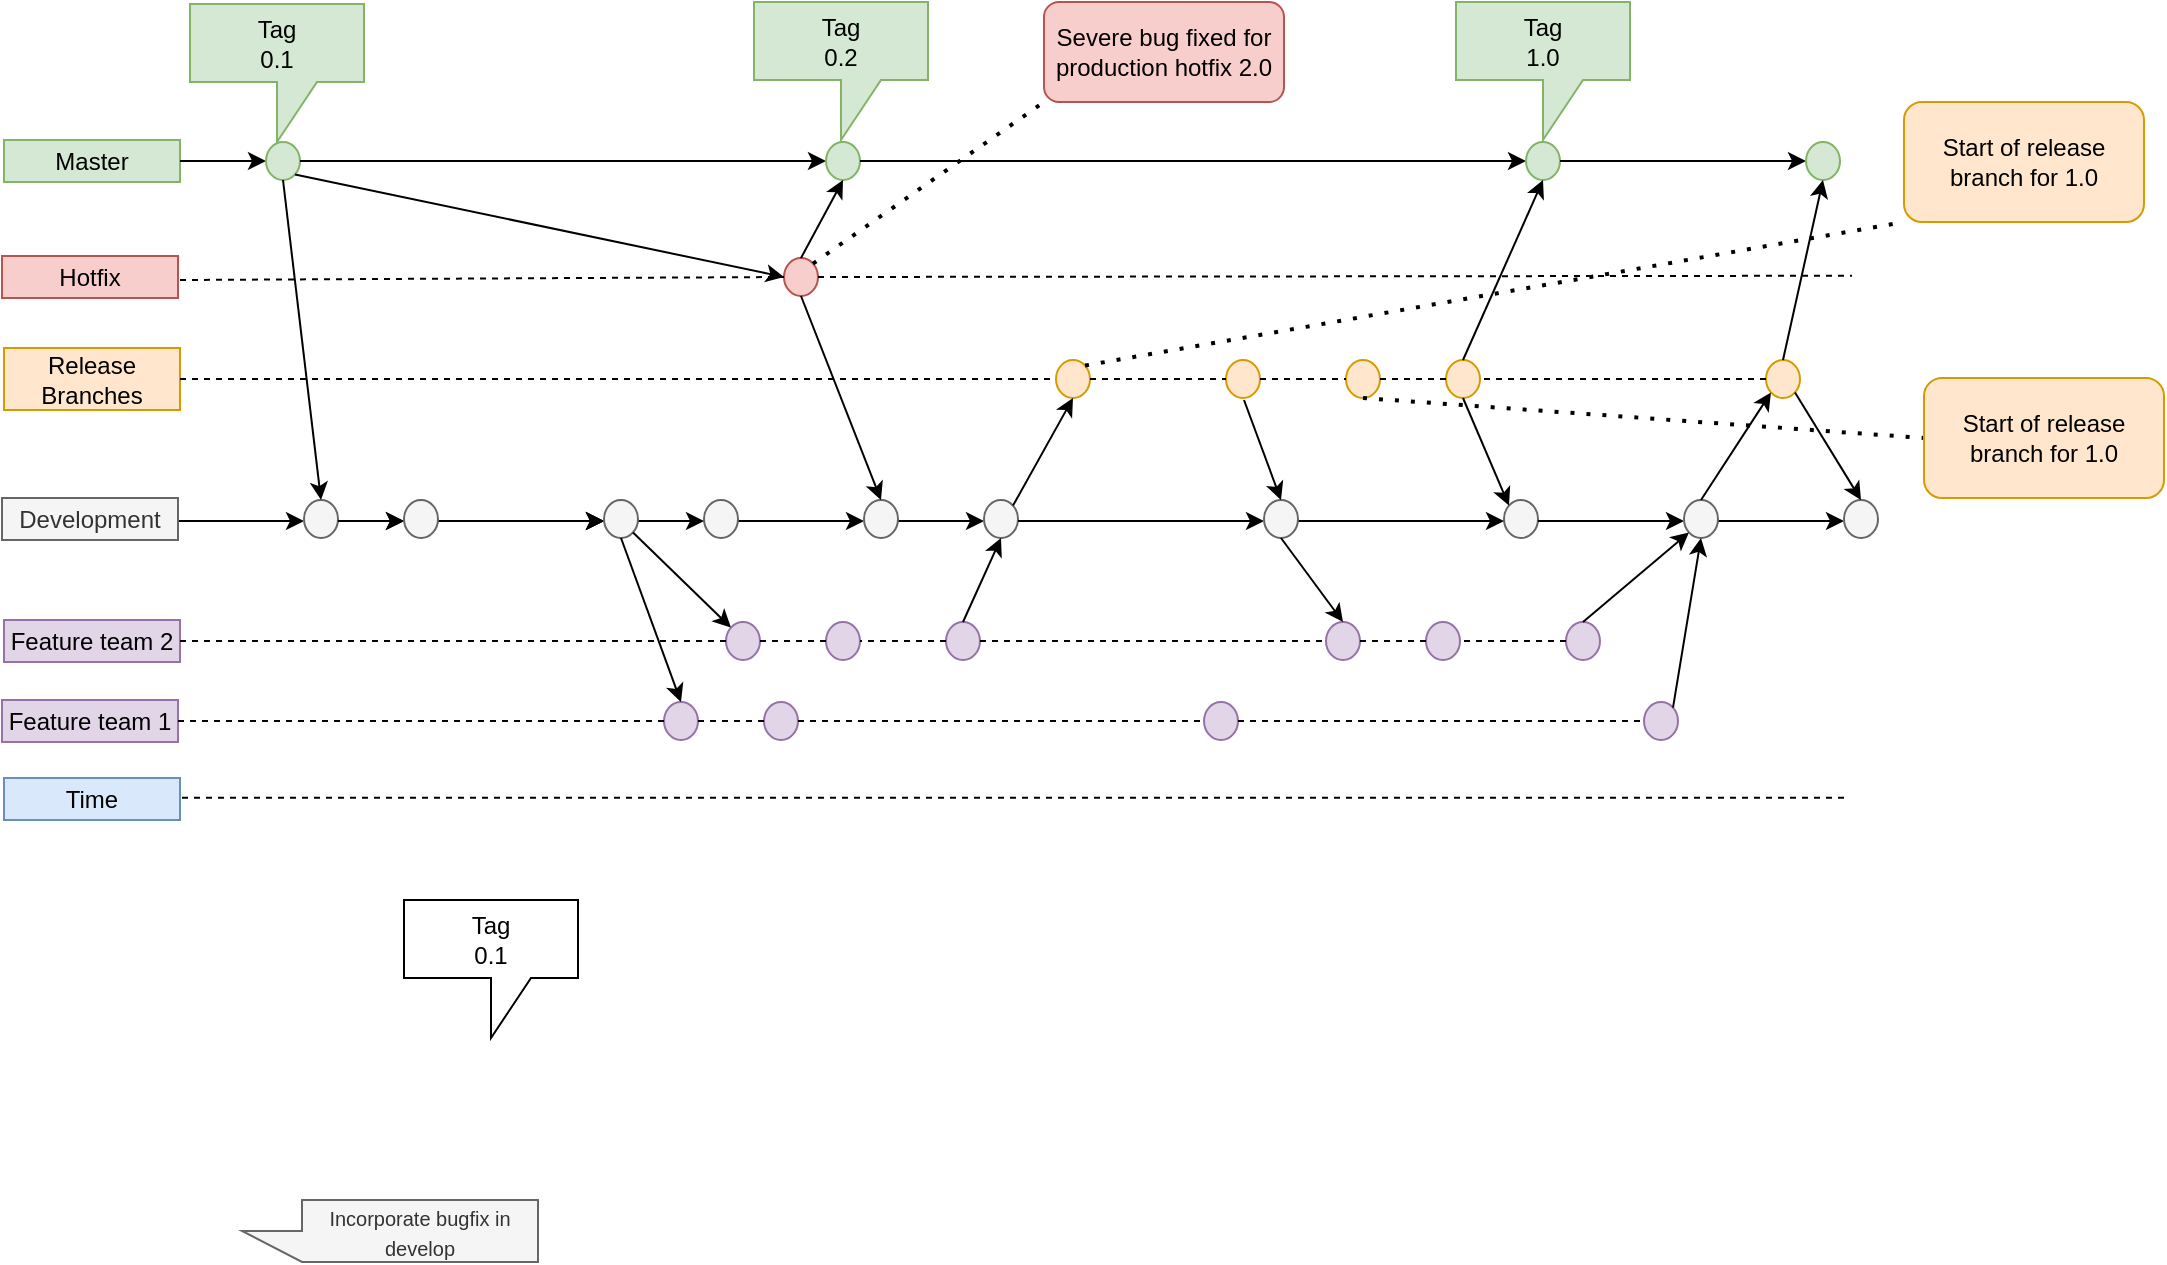 <mxfile version="21.7.5" type="github">
  <diagram id="yPxyJZ8AM_hMuL3Unpa9" name="gitflow">
    <mxGraphModel dx="497" dy="1030" grid="1" gridSize="10" guides="1" tooltips="1" connect="1" arrows="1" fold="1" page="0" pageScale="1" pageWidth="850" pageHeight="1100" math="0" shadow="0">
      <root>
        <mxCell id="0" />
        <mxCell id="1" parent="0" />
        <mxCell id="7" value="Master" style="text;html=1;strokeColor=#82b366;fillColor=#d5e8d4;align=center;verticalAlign=middle;whiteSpace=wrap;rounded=0;direction=east;" parent="1" vertex="1">
          <mxGeometry x="40" width="88" height="21" as="geometry" />
        </mxCell>
        <mxCell id="20" value="Hotfix" style="text;html=1;strokeColor=#b85450;fillColor=#f8cecc;align=center;verticalAlign=middle;whiteSpace=wrap;rounded=0;direction=east;" parent="1" vertex="1">
          <mxGeometry x="39" y="58" width="88" height="21" as="geometry" />
        </mxCell>
        <mxCell id="42" value="Release Branches" style="text;html=1;strokeColor=#d79b00;fillColor=#ffe6cc;align=center;verticalAlign=middle;whiteSpace=wrap;rounded=0;fontSize=12;direction=east;" parent="1" vertex="1">
          <mxGeometry x="40" y="104" width="88" height="31" as="geometry" />
        </mxCell>
        <mxCell id="85" value="Feature team 1" style="text;html=1;strokeColor=#9673a6;fillColor=#e1d5e7;align=center;verticalAlign=middle;whiteSpace=wrap;rounded=0;direction=east;" parent="1" vertex="1">
          <mxGeometry x="39" y="280" width="88" height="21" as="geometry" />
        </mxCell>
        <mxCell id="FDRWWzNf12pBNZbJ33nD-177" value="Time" style="text;html=1;strokeColor=#6c8ebf;fillColor=#dae8fc;align=center;verticalAlign=middle;whiteSpace=wrap;rounded=0;direction=east;" parent="1" vertex="1">
          <mxGeometry x="40" y="319" width="88" height="21" as="geometry" />
        </mxCell>
        <mxCell id="FDRWWzNf12pBNZbJ33nD-182" value="" style="ellipse;whiteSpace=wrap;html=1;aspect=fixed;fontSize=12;fillColor=#e1d5e7;strokeColor=#9673a6;direction=west;flipH=0;" parent="1" vertex="1">
          <mxGeometry x="370" y="281" width="17" height="19" as="geometry" />
        </mxCell>
        <mxCell id="FDRWWzNf12pBNZbJ33nD-183" value="" style="ellipse;whiteSpace=wrap;html=1;aspect=fixed;fontSize=12;fillColor=#e1d5e7;strokeColor=#9673a6;direction=west;flipH=0;" parent="1" vertex="1">
          <mxGeometry x="420" y="281" width="17" height="19" as="geometry" />
        </mxCell>
        <mxCell id="FDRWWzNf12pBNZbJ33nD-185" value="" style="ellipse;whiteSpace=wrap;html=1;aspect=fixed;fontSize=12;fillColor=#e1d5e7;strokeColor=#9673a6;direction=west;flipH=0;" parent="1" vertex="1">
          <mxGeometry x="640" y="281" width="17" height="19" as="geometry" />
        </mxCell>
        <mxCell id="FDRWWzNf12pBNZbJ33nD-186" value="" style="ellipse;whiteSpace=wrap;html=1;aspect=fixed;fontSize=12;fillColor=#e1d5e7;strokeColor=#9673a6;direction=west;flipH=0;" parent="1" vertex="1">
          <mxGeometry x="860" y="281" width="17" height="19" as="geometry" />
        </mxCell>
        <mxCell id="FDRWWzNf12pBNZbJ33nD-331" value="" style="ellipse;whiteSpace=wrap;html=1;aspect=fixed;fontSize=12;fillColor=#ffe6cc;strokeColor=#d79b00;direction=west;flipH=0;" parent="1" vertex="1">
          <mxGeometry x="651" y="110" width="17" height="19" as="geometry" />
        </mxCell>
        <mxCell id="FDRWWzNf12pBNZbJ33nD-332" value="" style="ellipse;whiteSpace=wrap;html=1;aspect=fixed;fontSize=12;fillColor=#ffe6cc;strokeColor=#d79b00;direction=west;flipH=0;" parent="1" vertex="1">
          <mxGeometry x="566" y="110" width="17" height="19" as="geometry" />
        </mxCell>
        <mxCell id="FDRWWzNf12pBNZbJ33nD-333" value="" style="ellipse;whiteSpace=wrap;html=1;aspect=fixed;fontSize=12;fillColor=#ffe6cc;strokeColor=#d79b00;direction=west;flipH=0;" parent="1" vertex="1">
          <mxGeometry x="711" y="110" width="17" height="19" as="geometry" />
        </mxCell>
        <mxCell id="FDRWWzNf12pBNZbJ33nD-334" value="" style="ellipse;whiteSpace=wrap;html=1;aspect=fixed;fontSize=12;fillColor=#ffe6cc;strokeColor=#d79b00;direction=west;flipH=0;" parent="1" vertex="1">
          <mxGeometry x="761" y="110" width="17" height="19" as="geometry" />
        </mxCell>
        <mxCell id="FDRWWzNf12pBNZbJ33nD-335" value="" style="ellipse;whiteSpace=wrap;html=1;aspect=fixed;fontSize=12;fillColor=#ffe6cc;strokeColor=#d79b00;direction=west;flipH=0;" parent="1" vertex="1">
          <mxGeometry x="921" y="110" width="17" height="19" as="geometry" />
        </mxCell>
        <mxCell id="FDRWWzNf12pBNZbJ33nD-349" value="" style="ellipse;whiteSpace=wrap;html=1;aspect=fixed;fontSize=12;fillColor=#f8cecc;strokeColor=#b85450;direction=west;flipH=0;" parent="1" vertex="1">
          <mxGeometry x="430" y="59" width="17" height="19" as="geometry" />
        </mxCell>
        <mxCell id="FDRWWzNf12pBNZbJ33nD-355" value="" style="edgeStyle=orthogonalEdgeStyle;rounded=0;orthogonalLoop=1;jettySize=auto;html=1;" parent="1" source="7" target="FDRWWzNf12pBNZbJ33nD-354" edge="1">
          <mxGeometry relative="1" as="geometry">
            <mxPoint x="18.333" y="10.0" as="targetPoint" />
            <mxPoint x="890" y="10" as="sourcePoint" />
          </mxGeometry>
        </mxCell>
        <mxCell id="FDRWWzNf12pBNZbJ33nD-354" value="" style="ellipse;whiteSpace=wrap;html=1;aspect=fixed;fontSize=12;fillColor=#d5e8d4;strokeColor=#82b366;direction=east;" parent="1" vertex="1">
          <mxGeometry x="171" y="1" width="17" height="19" as="geometry" />
        </mxCell>
        <mxCell id="FDRWWzNf12pBNZbJ33nD-357" value="" style="edgeStyle=orthogonalEdgeStyle;rounded=0;orthogonalLoop=1;jettySize=auto;html=1;" parent="1" source="FDRWWzNf12pBNZbJ33nD-354" target="FDRWWzNf12pBNZbJ33nD-356" edge="1">
          <mxGeometry relative="1" as="geometry">
            <mxPoint x="18.333" y="11.0" as="targetPoint" />
            <mxPoint x="640" y="11" as="sourcePoint" />
          </mxGeometry>
        </mxCell>
        <mxCell id="FDRWWzNf12pBNZbJ33nD-356" value="" style="ellipse;whiteSpace=wrap;html=1;aspect=fixed;fontSize=12;fillColor=#d5e8d4;strokeColor=#82b366;direction=west;flipH=0;" parent="1" vertex="1">
          <mxGeometry x="451" y="1" width="17" height="19" as="geometry" />
        </mxCell>
        <mxCell id="FDRWWzNf12pBNZbJ33nD-359" value="" style="edgeStyle=orthogonalEdgeStyle;rounded=0;orthogonalLoop=1;jettySize=auto;html=1;" parent="1" source="FDRWWzNf12pBNZbJ33nD-356" target="FDRWWzNf12pBNZbJ33nD-358" edge="1">
          <mxGeometry relative="1" as="geometry">
            <mxPoint x="18.333" y="11.0" as="targetPoint" />
            <mxPoint x="470" y="11" as="sourcePoint" />
          </mxGeometry>
        </mxCell>
        <mxCell id="FDRWWzNf12pBNZbJ33nD-358" value="" style="ellipse;whiteSpace=wrap;html=1;aspect=fixed;fontSize=12;fillColor=#d5e8d4;strokeColor=#82b366;direction=west;flipH=0;" parent="1" vertex="1">
          <mxGeometry x="801" y="1" width="17" height="19" as="geometry" />
        </mxCell>
        <mxCell id="FDRWWzNf12pBNZbJ33nD-361" value="" style="edgeStyle=orthogonalEdgeStyle;rounded=0;orthogonalLoop=1;jettySize=auto;html=1;" parent="1" source="FDRWWzNf12pBNZbJ33nD-358" target="FDRWWzNf12pBNZbJ33nD-360" edge="1">
          <mxGeometry relative="1" as="geometry">
            <mxPoint x="18.333" y="11.0" as="targetPoint" />
            <mxPoint x="280" y="11" as="sourcePoint" />
          </mxGeometry>
        </mxCell>
        <mxCell id="FDRWWzNf12pBNZbJ33nD-360" value="" style="ellipse;whiteSpace=wrap;html=1;aspect=fixed;fontSize=12;fillColor=#d5e8d4;strokeColor=#82b366;direction=west;flipH=0;" parent="1" vertex="1">
          <mxGeometry x="941" y="1" width="17" height="19" as="geometry" />
        </mxCell>
        <mxCell id="zETWnQQV9wwEFKSfop4r-105" value="" style="endArrow=none;dashed=1;html=1;rounded=0;" edge="1" parent="1">
          <mxGeometry width="50" height="50" relative="1" as="geometry">
            <mxPoint x="129" y="328.88" as="sourcePoint" />
            <mxPoint x="961" y="328.88" as="targetPoint" />
          </mxGeometry>
        </mxCell>
        <mxCell id="zETWnQQV9wwEFKSfop4r-106" style="edgeStyle=orthogonalEdgeStyle;rounded=0;orthogonalLoop=1;jettySize=auto;html=1;entryX=1;entryY=0.5;entryDx=0;entryDy=0;" edge="1" parent="1">
          <mxGeometry relative="1" as="geometry">
            <mxPoint x="127" y="190.5" as="sourcePoint" />
            <mxPoint x="190.0" y="190.5" as="targetPoint" />
          </mxGeometry>
        </mxCell>
        <mxCell id="zETWnQQV9wwEFKSfop4r-107" value="Development" style="text;html=1;strokeColor=#666666;fillColor=#f5f5f5;align=center;verticalAlign=middle;whiteSpace=wrap;rounded=0;fontColor=#333333;direction=east;" vertex="1" parent="1">
          <mxGeometry x="39" y="179" width="88" height="21" as="geometry" />
        </mxCell>
        <mxCell id="zETWnQQV9wwEFKSfop4r-108" style="edgeStyle=orthogonalEdgeStyle;rounded=0;orthogonalLoop=1;jettySize=auto;html=1;entryX=1;entryY=0.5;entryDx=0;entryDy=0;" edge="1" parent="1">
          <mxGeometry relative="1" as="geometry">
            <mxPoint x="407.0" y="190.5" as="sourcePoint" />
            <mxPoint x="470.0" y="190.5" as="targetPoint" />
          </mxGeometry>
        </mxCell>
        <mxCell id="zETWnQQV9wwEFKSfop4r-109" value="" style="ellipse;whiteSpace=wrap;html=1;aspect=fixed;fontSize=12;fillColor=#f5f5f5;strokeColor=#666666;fontColor=#333333;direction=west;flipH=0;" vertex="1" parent="1">
          <mxGeometry x="390" y="180" width="17" height="19" as="geometry" />
        </mxCell>
        <mxCell id="zETWnQQV9wwEFKSfop4r-110" style="edgeStyle=orthogonalEdgeStyle;rounded=0;orthogonalLoop=1;jettySize=auto;html=1;exitX=0;exitY=0.5;exitDx=0;exitDy=0;entryX=1;entryY=0.5;entryDx=0;entryDy=0;" edge="1" parent="1">
          <mxGeometry relative="1" as="geometry">
            <mxPoint x="487.0" y="190.5" as="sourcePoint" />
            <mxPoint x="530.0" y="190.5" as="targetPoint" />
          </mxGeometry>
        </mxCell>
        <mxCell id="zETWnQQV9wwEFKSfop4r-111" value="" style="ellipse;whiteSpace=wrap;html=1;aspect=fixed;fontSize=12;fillColor=#f5f5f5;strokeColor=#666666;fontColor=#333333;direction=west;flipH=0;" vertex="1" parent="1">
          <mxGeometry x="470" y="180" width="17" height="19" as="geometry" />
        </mxCell>
        <mxCell id="zETWnQQV9wwEFKSfop4r-112" style="edgeStyle=orthogonalEdgeStyle;rounded=0;orthogonalLoop=1;jettySize=auto;html=1;entryX=1;entryY=0.5;entryDx=0;entryDy=0;" edge="1" parent="1">
          <mxGeometry relative="1" as="geometry">
            <mxPoint x="897.0" y="190.5" as="sourcePoint" />
            <mxPoint x="960.0" y="190.5" as="targetPoint" />
          </mxGeometry>
        </mxCell>
        <mxCell id="zETWnQQV9wwEFKSfop4r-113" value="" style="ellipse;whiteSpace=wrap;html=1;aspect=fixed;fontSize=12;fillColor=#f5f5f5;strokeColor=#666666;fontColor=#333333;direction=west;flipH=0;" vertex="1" parent="1">
          <mxGeometry x="790" y="180" width="17" height="19" as="geometry" />
        </mxCell>
        <mxCell id="zETWnQQV9wwEFKSfop4r-114" value="" style="ellipse;whiteSpace=wrap;html=1;aspect=fixed;fontSize=12;fillColor=#f5f5f5;strokeColor=#666666;fontColor=#333333;direction=west;flipH=0;" vertex="1" parent="1">
          <mxGeometry x="960" y="180" width="17" height="19" as="geometry" />
        </mxCell>
        <mxCell id="zETWnQQV9wwEFKSfop4r-115" style="edgeStyle=orthogonalEdgeStyle;rounded=0;orthogonalLoop=1;jettySize=auto;html=1;entryX=1;entryY=0.5;entryDx=0;entryDy=0;" edge="1" parent="1">
          <mxGeometry relative="1" as="geometry">
            <mxPoint x="687.0" y="190.5" as="sourcePoint" />
            <mxPoint x="790.0" y="190.5" as="targetPoint" />
          </mxGeometry>
        </mxCell>
        <mxCell id="zETWnQQV9wwEFKSfop4r-116" value="" style="ellipse;whiteSpace=wrap;html=1;aspect=fixed;fontSize=12;fillColor=#f5f5f5;strokeColor=#666666;fontColor=#333333;direction=west;flipH=0;" vertex="1" parent="1">
          <mxGeometry x="530" y="180" width="17" height="19" as="geometry" />
        </mxCell>
        <mxCell id="zETWnQQV9wwEFKSfop4r-117" value="" style="edgeStyle=orthogonalEdgeStyle;rounded=0;orthogonalLoop=1;jettySize=auto;html=1;entryX=1;entryY=0.5;entryDx=0;entryDy=0;" edge="1" parent="1">
          <mxGeometry relative="1" as="geometry">
            <mxPoint x="807.0" y="190.5" as="sourcePoint" />
            <mxPoint x="880.0" y="190.5" as="targetPoint" />
          </mxGeometry>
        </mxCell>
        <mxCell id="zETWnQQV9wwEFKSfop4r-118" value="" style="ellipse;whiteSpace=wrap;html=1;aspect=fixed;fontSize=12;fillColor=#f5f5f5;strokeColor=#666666;fontColor=#333333;direction=west;flipH=0;" vertex="1" parent="1">
          <mxGeometry x="880" y="180" width="17" height="19" as="geometry" />
        </mxCell>
        <mxCell id="zETWnQQV9wwEFKSfop4r-119" style="edgeStyle=orthogonalEdgeStyle;rounded=0;orthogonalLoop=1;jettySize=auto;html=1;exitX=0;exitY=0.5;exitDx=0;exitDy=0;entryX=1;entryY=0.5;entryDx=0;entryDy=0;" edge="1" parent="1">
          <mxGeometry relative="1" as="geometry">
            <mxPoint x="207.0" y="190.5" as="sourcePoint" />
            <mxPoint x="240.0" y="190.5" as="targetPoint" />
          </mxGeometry>
        </mxCell>
        <mxCell id="zETWnQQV9wwEFKSfop4r-120" value="" style="edgeStyle=orthogonalEdgeStyle;rounded=0;orthogonalLoop=1;jettySize=auto;html=1;" edge="1" parent="1">
          <mxGeometry relative="1" as="geometry">
            <mxPoint x="257.0" y="190.5" as="sourcePoint" />
            <mxPoint x="340" y="190.5" as="targetPoint" />
          </mxGeometry>
        </mxCell>
        <mxCell id="zETWnQQV9wwEFKSfop4r-121" value="" style="ellipse;whiteSpace=wrap;html=1;aspect=fixed;fontSize=12;fillColor=#f5f5f5;fontColor=#333333;strokeColor=#666666;direction=west;flipH=0;" vertex="1" parent="1">
          <mxGeometry x="190" y="180" width="17" height="19" as="geometry" />
        </mxCell>
        <mxCell id="zETWnQQV9wwEFKSfop4r-122" value="" style="edgeStyle=orthogonalEdgeStyle;rounded=0;orthogonalLoop=1;jettySize=auto;html=1;" edge="1" parent="1">
          <mxGeometry relative="1" as="geometry">
            <mxPoint x="257.0" y="190.5" as="sourcePoint" />
            <mxPoint x="340" y="190.5" as="targetPoint" />
          </mxGeometry>
        </mxCell>
        <mxCell id="zETWnQQV9wwEFKSfop4r-123" value="" style="edgeStyle=orthogonalEdgeStyle;rounded=0;orthogonalLoop=1;jettySize=auto;html=1;" edge="1" parent="1">
          <mxGeometry relative="1" as="geometry">
            <mxPoint x="257.0" y="190.5" as="sourcePoint" />
            <mxPoint x="340" y="190.5" as="targetPoint" />
          </mxGeometry>
        </mxCell>
        <mxCell id="zETWnQQV9wwEFKSfop4r-124" value="" style="edgeStyle=orthogonalEdgeStyle;rounded=0;orthogonalLoop=1;jettySize=auto;html=1;entryX=1;entryY=0.5;entryDx=0;entryDy=0;" edge="1" parent="1">
          <mxGeometry relative="1" as="geometry">
            <mxPoint x="547.0" y="190.5" as="sourcePoint" />
            <mxPoint x="670.0" y="190.5" as="targetPoint" />
          </mxGeometry>
        </mxCell>
        <mxCell id="zETWnQQV9wwEFKSfop4r-125" value="" style="ellipse;whiteSpace=wrap;html=1;aspect=fixed;fontSize=12;fillColor=#f5f5f5;strokeColor=#666666;fontColor=#333333;direction=west;flipH=0;" vertex="1" parent="1">
          <mxGeometry x="670" y="180" width="17" height="19" as="geometry" />
        </mxCell>
        <mxCell id="zETWnQQV9wwEFKSfop4r-126" style="edgeStyle=orthogonalEdgeStyle;rounded=0;orthogonalLoop=1;jettySize=auto;html=1;exitX=0;exitY=0.5;exitDx=0;exitDy=0;entryX=1;entryY=0.5;entryDx=0;entryDy=0;" edge="1" parent="1">
          <mxGeometry relative="1" as="geometry">
            <mxPoint x="357.0" y="190.5" as="sourcePoint" />
            <mxPoint x="390.0" y="190.5" as="targetPoint" />
          </mxGeometry>
        </mxCell>
        <mxCell id="zETWnQQV9wwEFKSfop4r-127" value="" style="ellipse;whiteSpace=wrap;html=1;aspect=fixed;fontSize=12;fillColor=#f5f5f5;strokeColor=#666666;fontColor=#333333;direction=west;flipH=0;" vertex="1" parent="1">
          <mxGeometry x="340" y="180" width="17" height="19" as="geometry" />
        </mxCell>
        <mxCell id="zETWnQQV9wwEFKSfop4r-128" value="" style="edgeStyle=orthogonalEdgeStyle;rounded=0;orthogonalLoop=1;jettySize=auto;html=1;" edge="1" parent="1">
          <mxGeometry relative="1" as="geometry">
            <mxPoint x="207.0" y="190.5" as="sourcePoint" />
            <mxPoint x="240" y="190.5" as="targetPoint" />
          </mxGeometry>
        </mxCell>
        <mxCell id="zETWnQQV9wwEFKSfop4r-129" value="" style="ellipse;whiteSpace=wrap;html=1;aspect=fixed;fontSize=12;fillColor=#f5f5f5;strokeColor=#666666;fontColor=#333333;direction=west;flipH=0;" vertex="1" parent="1">
          <mxGeometry x="240" y="180" width="17" height="19" as="geometry" />
        </mxCell>
        <mxCell id="zETWnQQV9wwEFKSfop4r-131" value="Feature team 2" style="text;html=1;strokeColor=#9673a6;fillColor=#e1d5e7;align=center;verticalAlign=middle;whiteSpace=wrap;rounded=0;direction=east;" vertex="1" parent="1">
          <mxGeometry x="40" y="240" width="88" height="21" as="geometry" />
        </mxCell>
        <mxCell id="zETWnQQV9wwEFKSfop4r-133" value="" style="ellipse;whiteSpace=wrap;html=1;aspect=fixed;fontSize=12;fillColor=#e1d5e7;strokeColor=#9673a6;direction=west;flipH=0;" vertex="1" parent="1">
          <mxGeometry x="401" y="241" width="17" height="19" as="geometry" />
        </mxCell>
        <mxCell id="zETWnQQV9wwEFKSfop4r-135" value="" style="ellipse;whiteSpace=wrap;html=1;aspect=fixed;fontSize=12;fillColor=#e1d5e7;strokeColor=#9673a6;direction=west;flipH=0;" vertex="1" parent="1">
          <mxGeometry x="451" y="241" width="17" height="19" as="geometry" />
        </mxCell>
        <mxCell id="zETWnQQV9wwEFKSfop4r-137" value="" style="ellipse;whiteSpace=wrap;html=1;aspect=fixed;fontSize=12;fillColor=#e1d5e7;strokeColor=#9673a6;direction=west;flipH=0;" vertex="1" parent="1">
          <mxGeometry x="701" y="241" width="17" height="19" as="geometry" />
        </mxCell>
        <mxCell id="zETWnQQV9wwEFKSfop4r-138" value="" style="ellipse;whiteSpace=wrap;html=1;aspect=fixed;fontSize=12;fillColor=#e1d5e7;strokeColor=#9673a6;direction=west;flipH=0;" vertex="1" parent="1">
          <mxGeometry x="821" y="241" width="17" height="19" as="geometry" />
        </mxCell>
        <mxCell id="zETWnQQV9wwEFKSfop4r-140" value="" style="ellipse;whiteSpace=wrap;html=1;aspect=fixed;fontSize=12;fillColor=#e1d5e7;strokeColor=#9673a6;direction=west;flipH=0;" vertex="1" parent="1">
          <mxGeometry x="511" y="241" width="17" height="19" as="geometry" />
        </mxCell>
        <mxCell id="zETWnQQV9wwEFKSfop4r-142" value="" style="ellipse;whiteSpace=wrap;html=1;aspect=fixed;fontSize=12;fillColor=#e1d5e7;strokeColor=#9673a6;direction=west;flipH=0;" vertex="1" parent="1">
          <mxGeometry x="751" y="241" width="17" height="19" as="geometry" />
        </mxCell>
        <mxCell id="zETWnQQV9wwEFKSfop4r-143" value="" style="endArrow=none;dashed=1;html=1;rounded=0;entryX=1;entryY=0.5;entryDx=0;entryDy=0;" edge="1" parent="1" target="FDRWWzNf12pBNZbJ33nD-349">
          <mxGeometry width="50" height="50" relative="1" as="geometry">
            <mxPoint x="128" y="70" as="sourcePoint" />
            <mxPoint x="178" y="20" as="targetPoint" />
          </mxGeometry>
        </mxCell>
        <mxCell id="zETWnQQV9wwEFKSfop4r-146" value="" style="endArrow=none;dashed=1;html=1;rounded=0;exitX=0;exitY=0.5;exitDx=0;exitDy=0;" edge="1" parent="1" source="FDRWWzNf12pBNZbJ33nD-349">
          <mxGeometry width="50" height="50" relative="1" as="geometry">
            <mxPoint x="451" y="67.87" as="sourcePoint" />
            <mxPoint x="964" y="67.87" as="targetPoint" />
          </mxGeometry>
        </mxCell>
        <mxCell id="zETWnQQV9wwEFKSfop4r-147" value="" style="endArrow=none;dashed=1;html=1;rounded=0;exitX=1;exitY=0.5;exitDx=0;exitDy=0;entryX=1;entryY=0.5;entryDx=0;entryDy=0;" edge="1" parent="1" source="42" target="FDRWWzNf12pBNZbJ33nD-332">
          <mxGeometry width="50" height="50" relative="1" as="geometry">
            <mxPoint x="480" y="160" as="sourcePoint" />
            <mxPoint x="530" y="110" as="targetPoint" />
          </mxGeometry>
        </mxCell>
        <mxCell id="zETWnQQV9wwEFKSfop4r-148" value="" style="endArrow=none;dashed=1;html=1;rounded=0;entryX=1;entryY=0.5;entryDx=0;entryDy=0;exitX=0;exitY=0.5;exitDx=0;exitDy=0;" edge="1" parent="1" source="FDRWWzNf12pBNZbJ33nD-332" target="FDRWWzNf12pBNZbJ33nD-331">
          <mxGeometry width="50" height="50" relative="1" as="geometry">
            <mxPoint x="480" y="160" as="sourcePoint" />
            <mxPoint x="530" y="110" as="targetPoint" />
          </mxGeometry>
        </mxCell>
        <mxCell id="zETWnQQV9wwEFKSfop4r-149" value="" style="endArrow=none;dashed=1;html=1;rounded=0;entryX=1;entryY=0.5;entryDx=0;entryDy=0;exitX=0;exitY=0.5;exitDx=0;exitDy=0;" edge="1" parent="1" source="FDRWWzNf12pBNZbJ33nD-331" target="FDRWWzNf12pBNZbJ33nD-333">
          <mxGeometry width="50" height="50" relative="1" as="geometry">
            <mxPoint x="480" y="160" as="sourcePoint" />
            <mxPoint x="530" y="110" as="targetPoint" />
          </mxGeometry>
        </mxCell>
        <mxCell id="zETWnQQV9wwEFKSfop4r-150" value="" style="endArrow=none;dashed=1;html=1;rounded=0;entryX=0;entryY=0.5;entryDx=0;entryDy=0;exitX=1;exitY=0.5;exitDx=0;exitDy=0;" edge="1" parent="1" source="FDRWWzNf12pBNZbJ33nD-334" target="FDRWWzNf12pBNZbJ33nD-333">
          <mxGeometry width="50" height="50" relative="1" as="geometry">
            <mxPoint x="678" y="130" as="sourcePoint" />
            <mxPoint x="721" y="130" as="targetPoint" />
          </mxGeometry>
        </mxCell>
        <mxCell id="zETWnQQV9wwEFKSfop4r-151" value="" style="endArrow=none;dashed=1;html=1;rounded=0;entryX=0;entryY=0.5;entryDx=0;entryDy=0;exitX=1;exitY=0.5;exitDx=0;exitDy=0;" edge="1" parent="1" source="FDRWWzNf12pBNZbJ33nD-335" target="FDRWWzNf12pBNZbJ33nD-334">
          <mxGeometry width="50" height="50" relative="1" as="geometry">
            <mxPoint x="480" y="160" as="sourcePoint" />
            <mxPoint x="530" y="110" as="targetPoint" />
          </mxGeometry>
        </mxCell>
        <mxCell id="zETWnQQV9wwEFKSfop4r-153" value="" style="endArrow=none;dashed=1;html=1;rounded=0;exitX=1;exitY=0.5;exitDx=0;exitDy=0;entryX=1;entryY=0.5;entryDx=0;entryDy=0;" edge="1" parent="1" source="zETWnQQV9wwEFKSfop4r-131" target="zETWnQQV9wwEFKSfop4r-133">
          <mxGeometry width="50" height="50" relative="1" as="geometry">
            <mxPoint x="390" y="160" as="sourcePoint" />
            <mxPoint x="440" y="110" as="targetPoint" />
          </mxGeometry>
        </mxCell>
        <mxCell id="zETWnQQV9wwEFKSfop4r-154" value="" style="endArrow=none;dashed=1;html=1;rounded=0;exitX=1;exitY=0.5;exitDx=0;exitDy=0;entryX=1;entryY=0.5;entryDx=0;entryDy=0;" edge="1" parent="1" source="85" target="FDRWWzNf12pBNZbJ33nD-182">
          <mxGeometry width="50" height="50" relative="1" as="geometry">
            <mxPoint x="147" y="281" as="sourcePoint" />
            <mxPoint x="420" y="281" as="targetPoint" />
          </mxGeometry>
        </mxCell>
        <mxCell id="zETWnQQV9wwEFKSfop4r-155" value="" style="endArrow=none;dashed=1;html=1;rounded=0;entryX=1;entryY=0.5;entryDx=0;entryDy=0;exitX=0;exitY=0.5;exitDx=0;exitDy=0;" edge="1" parent="1" source="zETWnQQV9wwEFKSfop4r-133" target="zETWnQQV9wwEFKSfop4r-135">
          <mxGeometry width="50" height="50" relative="1" as="geometry">
            <mxPoint x="678" y="130" as="sourcePoint" />
            <mxPoint x="721" y="130" as="targetPoint" />
          </mxGeometry>
        </mxCell>
        <mxCell id="zETWnQQV9wwEFKSfop4r-156" value="" style="endArrow=none;dashed=1;html=1;rounded=0;entryX=1;entryY=0.5;entryDx=0;entryDy=0;exitX=0;exitY=0.5;exitDx=0;exitDy=0;" edge="1" parent="1" source="FDRWWzNf12pBNZbJ33nD-182" target="FDRWWzNf12pBNZbJ33nD-183">
          <mxGeometry width="50" height="50" relative="1" as="geometry">
            <mxPoint x="428" y="261" as="sourcePoint" />
            <mxPoint x="461" y="261" as="targetPoint" />
          </mxGeometry>
        </mxCell>
        <mxCell id="zETWnQQV9wwEFKSfop4r-157" value="" style="endArrow=none;dashed=1;html=1;rounded=0;exitX=0;exitY=0.5;exitDx=0;exitDy=0;entryX=1;entryY=0.5;entryDx=0;entryDy=0;" edge="1" parent="1" source="FDRWWzNf12pBNZbJ33nD-183" target="FDRWWzNf12pBNZbJ33nD-185">
          <mxGeometry width="50" height="50" relative="1" as="geometry">
            <mxPoint x="450" y="310" as="sourcePoint" />
            <mxPoint x="630" y="290" as="targetPoint" />
          </mxGeometry>
        </mxCell>
        <mxCell id="zETWnQQV9wwEFKSfop4r-158" value="" style="endArrow=none;dashed=1;html=1;rounded=0;exitX=0;exitY=0.5;exitDx=0;exitDy=0;entryX=1;entryY=0.5;entryDx=0;entryDy=0;" edge="1" parent="1" source="FDRWWzNf12pBNZbJ33nD-185" target="FDRWWzNf12pBNZbJ33nD-186">
          <mxGeometry width="50" height="50" relative="1" as="geometry">
            <mxPoint x="658" y="289.88" as="sourcePoint" />
            <mxPoint x="850" y="290" as="targetPoint" />
          </mxGeometry>
        </mxCell>
        <mxCell id="zETWnQQV9wwEFKSfop4r-159" value="" style="endArrow=none;dashed=1;html=1;rounded=0;entryX=1;entryY=0.5;entryDx=0;entryDy=0;exitX=0;exitY=0.5;exitDx=0;exitDy=0;" edge="1" parent="1" source="zETWnQQV9wwEFKSfop4r-140" target="zETWnQQV9wwEFKSfop4r-137">
          <mxGeometry width="50" height="50" relative="1" as="geometry">
            <mxPoint x="547" y="249.87" as="sourcePoint" />
            <mxPoint x="615" y="249.87" as="targetPoint" />
          </mxGeometry>
        </mxCell>
        <mxCell id="zETWnQQV9wwEFKSfop4r-160" value="" style="endArrow=none;dashed=1;html=1;rounded=0;entryX=1;entryY=0.5;entryDx=0;entryDy=0;exitX=0;exitY=0.5;exitDx=0;exitDy=0;" edge="1" parent="1" source="zETWnQQV9wwEFKSfop4r-137" target="zETWnQQV9wwEFKSfop4r-142">
          <mxGeometry width="50" height="50" relative="1" as="geometry">
            <mxPoint x="678" y="130" as="sourcePoint" />
            <mxPoint x="721" y="130" as="targetPoint" />
          </mxGeometry>
        </mxCell>
        <mxCell id="zETWnQQV9wwEFKSfop4r-161" value="" style="endArrow=none;dashed=1;html=1;rounded=0;entryX=0;entryY=0.5;entryDx=0;entryDy=0;exitX=1;exitY=0.5;exitDx=0;exitDy=0;" edge="1" parent="1" source="zETWnQQV9wwEFKSfop4r-138" target="zETWnQQV9wwEFKSfop4r-142">
          <mxGeometry width="50" height="50" relative="1" as="geometry">
            <mxPoint x="771" y="130" as="sourcePoint" />
            <mxPoint x="738" y="130" as="targetPoint" />
          </mxGeometry>
        </mxCell>
        <mxCell id="zETWnQQV9wwEFKSfop4r-162" value="" style="endArrow=none;dashed=1;html=1;rounded=0;entryX=0;entryY=0.5;entryDx=0;entryDy=0;exitX=1;exitY=0.5;exitDx=0;exitDy=0;" edge="1" parent="1" source="zETWnQQV9wwEFKSfop4r-140" target="zETWnQQV9wwEFKSfop4r-135">
          <mxGeometry width="50" height="50" relative="1" as="geometry">
            <mxPoint x="781" y="140" as="sourcePoint" />
            <mxPoint x="748" y="140" as="targetPoint" />
          </mxGeometry>
        </mxCell>
        <mxCell id="zETWnQQV9wwEFKSfop4r-165" value="" style="endArrow=classic;html=1;rounded=0;exitX=0;exitY=1;exitDx=0;exitDy=0;entryX=0.5;entryY=0;entryDx=0;entryDy=0;" edge="1" parent="1" source="FDRWWzNf12pBNZbJ33nD-186" target="zETWnQQV9wwEFKSfop4r-118">
          <mxGeometry width="50" height="50" relative="1" as="geometry">
            <mxPoint x="690" y="180" as="sourcePoint" />
            <mxPoint x="740" y="130" as="targetPoint" />
          </mxGeometry>
        </mxCell>
        <mxCell id="zETWnQQV9wwEFKSfop4r-166" value="" style="endArrow=classic;html=1;rounded=0;exitX=0.5;exitY=1;exitDx=0;exitDy=0;entryX=1;entryY=0;entryDx=0;entryDy=0;" edge="1" parent="1" source="zETWnQQV9wwEFKSfop4r-138" target="zETWnQQV9wwEFKSfop4r-118">
          <mxGeometry width="50" height="50" relative="1" as="geometry">
            <mxPoint x="690" y="180" as="sourcePoint" />
            <mxPoint x="740" y="130" as="targetPoint" />
          </mxGeometry>
        </mxCell>
        <mxCell id="zETWnQQV9wwEFKSfop4r-167" value="" style="endArrow=classic;html=1;rounded=0;entryX=0.5;entryY=1;entryDx=0;entryDy=0;exitX=0.5;exitY=0;exitDx=0;exitDy=0;" edge="1" parent="1" source="zETWnQQV9wwEFKSfop4r-125" target="zETWnQQV9wwEFKSfop4r-137">
          <mxGeometry width="50" height="50" relative="1" as="geometry">
            <mxPoint x="620" y="170" as="sourcePoint" />
            <mxPoint x="670" y="120" as="targetPoint" />
          </mxGeometry>
        </mxCell>
        <mxCell id="zETWnQQV9wwEFKSfop4r-168" value="" style="endArrow=classic;html=1;rounded=0;exitX=0.5;exitY=1;exitDx=0;exitDy=0;entryX=0.5;entryY=0;entryDx=0;entryDy=0;" edge="1" parent="1" source="zETWnQQV9wwEFKSfop4r-140" target="zETWnQQV9wwEFKSfop4r-116">
          <mxGeometry width="50" height="50" relative="1" as="geometry">
            <mxPoint x="620" y="170" as="sourcePoint" />
            <mxPoint x="670" y="120" as="targetPoint" />
          </mxGeometry>
        </mxCell>
        <mxCell id="zETWnQQV9wwEFKSfop4r-169" value="" style="endArrow=classic;html=1;rounded=0;entryX=0.5;entryY=1;entryDx=0;entryDy=0;exitX=0.5;exitY=0;exitDx=0;exitDy=0;" edge="1" parent="1" source="zETWnQQV9wwEFKSfop4r-127" target="FDRWWzNf12pBNZbJ33nD-182">
          <mxGeometry width="50" height="50" relative="1" as="geometry">
            <mxPoint x="510" y="170" as="sourcePoint" />
            <mxPoint x="560" y="120" as="targetPoint" />
          </mxGeometry>
        </mxCell>
        <mxCell id="zETWnQQV9wwEFKSfop4r-172" value="" style="endArrow=classic;html=1;rounded=0;exitX=0;exitY=0;exitDx=0;exitDy=0;entryX=1;entryY=1;entryDx=0;entryDy=0;" edge="1" parent="1" source="zETWnQQV9wwEFKSfop4r-127" target="zETWnQQV9wwEFKSfop4r-133">
          <mxGeometry width="50" height="50" relative="1" as="geometry">
            <mxPoint x="510" y="170" as="sourcePoint" />
            <mxPoint x="560" y="120" as="targetPoint" />
          </mxGeometry>
        </mxCell>
        <mxCell id="zETWnQQV9wwEFKSfop4r-173" value="" style="endArrow=classic;html=1;rounded=0;exitX=0;exitY=1;exitDx=0;exitDy=0;entryX=0.5;entryY=0;entryDx=0;entryDy=0;" edge="1" parent="1" source="zETWnQQV9wwEFKSfop4r-116" target="FDRWWzNf12pBNZbJ33nD-332">
          <mxGeometry width="50" height="50" relative="1" as="geometry">
            <mxPoint x="710" y="170" as="sourcePoint" />
            <mxPoint x="760" y="120" as="targetPoint" />
          </mxGeometry>
        </mxCell>
        <mxCell id="zETWnQQV9wwEFKSfop4r-175" value="" style="endArrow=classic;html=1;rounded=0;entryX=0.5;entryY=1;entryDx=0;entryDy=0;" edge="1" parent="1" target="zETWnQQV9wwEFKSfop4r-125">
          <mxGeometry width="50" height="50" relative="1" as="geometry">
            <mxPoint x="660" y="130" as="sourcePoint" />
            <mxPoint x="584" y="139" as="targetPoint" />
          </mxGeometry>
        </mxCell>
        <mxCell id="zETWnQQV9wwEFKSfop4r-176" value="" style="endArrow=classic;html=1;rounded=0;entryX=1;entryY=1;entryDx=0;entryDy=0;exitX=0.5;exitY=0;exitDx=0;exitDy=0;" edge="1" parent="1" source="FDRWWzNf12pBNZbJ33nD-334" target="zETWnQQV9wwEFKSfop4r-113">
          <mxGeometry width="50" height="50" relative="1" as="geometry">
            <mxPoint x="670" y="140" as="sourcePoint" />
            <mxPoint x="689" y="190" as="targetPoint" />
          </mxGeometry>
        </mxCell>
        <mxCell id="zETWnQQV9wwEFKSfop4r-177" value="" style="endArrow=classic;html=1;rounded=0;entryX=0.5;entryY=1;entryDx=0;entryDy=0;exitX=0;exitY=0;exitDx=0;exitDy=0;" edge="1" parent="1" source="FDRWWzNf12pBNZbJ33nD-335" target="zETWnQQV9wwEFKSfop4r-114">
          <mxGeometry width="50" height="50" relative="1" as="geometry">
            <mxPoint x="779" y="139" as="sourcePoint" />
            <mxPoint x="803" y="193" as="targetPoint" />
          </mxGeometry>
        </mxCell>
        <mxCell id="zETWnQQV9wwEFKSfop4r-178" value="" style="endArrow=classic;html=1;rounded=0;exitX=0.5;exitY=1;exitDx=0;exitDy=0;entryX=1;entryY=0;entryDx=0;entryDy=0;" edge="1" parent="1" source="zETWnQQV9wwEFKSfop4r-118" target="FDRWWzNf12pBNZbJ33nD-335">
          <mxGeometry width="50" height="50" relative="1" as="geometry">
            <mxPoint x="554" y="193" as="sourcePoint" />
            <mxPoint x="584" y="139" as="targetPoint" />
          </mxGeometry>
        </mxCell>
        <mxCell id="zETWnQQV9wwEFKSfop4r-179" value="" style="endArrow=classic;html=1;rounded=0;entryX=0.5;entryY=0;entryDx=0;entryDy=0;exitX=0.5;exitY=1;exitDx=0;exitDy=0;" edge="1" parent="1" source="FDRWWzNf12pBNZbJ33nD-334" target="FDRWWzNf12pBNZbJ33nD-358">
          <mxGeometry width="50" height="50" relative="1" as="geometry">
            <mxPoint x="712.5" y="181" as="sourcePoint" />
            <mxPoint x="820" y="40" as="targetPoint" />
          </mxGeometry>
        </mxCell>
        <mxCell id="zETWnQQV9wwEFKSfop4r-180" value="" style="endArrow=classic;html=1;rounded=0;entryX=0.5;entryY=0;entryDx=0;entryDy=0;exitX=0.5;exitY=1;exitDx=0;exitDy=0;" edge="1" parent="1" source="FDRWWzNf12pBNZbJ33nD-335" target="FDRWWzNf12pBNZbJ33nD-360">
          <mxGeometry width="50" height="50" relative="1" as="geometry">
            <mxPoint x="779" y="120" as="sourcePoint" />
            <mxPoint x="819" y="30" as="targetPoint" />
          </mxGeometry>
        </mxCell>
        <mxCell id="zETWnQQV9wwEFKSfop4r-181" value="" style="endArrow=classic;html=1;rounded=0;entryX=0.5;entryY=1;entryDx=0;entryDy=0;exitX=0.5;exitY=0;exitDx=0;exitDy=0;" edge="1" parent="1" source="FDRWWzNf12pBNZbJ33nD-349" target="zETWnQQV9wwEFKSfop4r-111">
          <mxGeometry width="50" height="50" relative="1" as="geometry">
            <mxPoint x="350" y="170" as="sourcePoint" />
            <mxPoint x="400" y="120" as="targetPoint" />
          </mxGeometry>
        </mxCell>
        <mxCell id="zETWnQQV9wwEFKSfop4r-182" value="" style="endArrow=classic;html=1;rounded=0;exitX=0.5;exitY=1;exitDx=0;exitDy=0;entryX=0.5;entryY=1;entryDx=0;entryDy=0;" edge="1" parent="1" source="FDRWWzNf12pBNZbJ33nD-354" target="zETWnQQV9wwEFKSfop4r-121">
          <mxGeometry width="50" height="50" relative="1" as="geometry">
            <mxPoint x="350" y="170" as="sourcePoint" />
            <mxPoint x="400" y="120" as="targetPoint" />
          </mxGeometry>
        </mxCell>
        <mxCell id="zETWnQQV9wwEFKSfop4r-183" value="" style="endArrow=classic;html=1;rounded=0;exitX=1;exitY=1;exitDx=0;exitDy=0;entryX=1;entryY=0.5;entryDx=0;entryDy=0;" edge="1" parent="1" source="FDRWWzNf12pBNZbJ33nD-354" target="FDRWWzNf12pBNZbJ33nD-349">
          <mxGeometry width="50" height="50" relative="1" as="geometry">
            <mxPoint x="350" y="170" as="sourcePoint" />
            <mxPoint x="400" y="120" as="targetPoint" />
          </mxGeometry>
        </mxCell>
        <mxCell id="zETWnQQV9wwEFKSfop4r-184" value="" style="endArrow=classic;html=1;rounded=0;entryX=0.5;entryY=0;entryDx=0;entryDy=0;exitX=0.5;exitY=1;exitDx=0;exitDy=0;" edge="1" parent="1" source="FDRWWzNf12pBNZbJ33nD-349" target="FDRWWzNf12pBNZbJ33nD-356">
          <mxGeometry width="50" height="50" relative="1" as="geometry">
            <mxPoint x="450" y="64" as="sourcePoint" />
            <mxPoint x="487" y="10" as="targetPoint" />
          </mxGeometry>
        </mxCell>
        <mxCell id="zETWnQQV9wwEFKSfop4r-185" value="Tag&lt;br&gt;1.0" style="shape=callout;whiteSpace=wrap;html=1;perimeter=calloutPerimeter;direction=east;fillColor=#d5e8d4;strokeColor=#82b366;" vertex="1" parent="1">
          <mxGeometry x="766" y="-69" width="87" height="69" as="geometry" />
        </mxCell>
        <mxCell id="zETWnQQV9wwEFKSfop4r-186" value="Tag&lt;br&gt;0.2" style="shape=callout;whiteSpace=wrap;html=1;perimeter=calloutPerimeter;direction=east;fillColor=#d5e8d4;strokeColor=#82b366;" vertex="1" parent="1">
          <mxGeometry x="415" y="-69" width="87" height="69" as="geometry" />
        </mxCell>
        <mxCell id="zETWnQQV9wwEFKSfop4r-187" value="Tag&lt;br&gt;0.1" style="shape=callout;whiteSpace=wrap;html=1;perimeter=calloutPerimeter;direction=east;fillColor=#d5e8d4;strokeColor=#82b366;" vertex="1" parent="1">
          <mxGeometry x="133" y="-68" width="87" height="69" as="geometry" />
        </mxCell>
        <mxCell id="zETWnQQV9wwEFKSfop4r-191" value="&lt;font style=&quot;font-size: 10px;&quot;&gt;Incorporate bugfix in develop&lt;br&gt;&lt;/font&gt;" style="shape=callout;whiteSpace=wrap;html=1;perimeter=calloutPerimeter;direction=south;fillColor=#f5f5f5;strokeColor=#666666;fontColor=#333333;" vertex="1" parent="1">
          <mxGeometry x="159" y="530" width="148" height="31" as="geometry" />
        </mxCell>
        <mxCell id="zETWnQQV9wwEFKSfop4r-193" value="Severe bug fixed for production hotfix 2.0" style="rounded=1;whiteSpace=wrap;html=1;fillColor=#f8cecc;strokeColor=#b85450;" vertex="1" parent="1">
          <mxGeometry x="560" y="-69" width="120" height="50" as="geometry" />
        </mxCell>
        <mxCell id="zETWnQQV9wwEFKSfop4r-203" value="" style="endArrow=none;dashed=1;html=1;dashPattern=1 3;strokeWidth=2;rounded=0;entryX=0;entryY=1;entryDx=0;entryDy=0;exitX=0;exitY=1;exitDx=0;exitDy=0;" edge="1" parent="1" source="FDRWWzNf12pBNZbJ33nD-332" target="zETWnQQV9wwEFKSfop4r-207">
          <mxGeometry width="50" height="50" relative="1" as="geometry">
            <mxPoint x="770" y="150" as="sourcePoint" />
            <mxPoint x="1000" y="51" as="targetPoint" />
          </mxGeometry>
        </mxCell>
        <mxCell id="zETWnQQV9wwEFKSfop4r-204" value="" style="endArrow=none;dashed=1;html=1;dashPattern=1 3;strokeWidth=2;rounded=0;entryX=0;entryY=1;entryDx=0;entryDy=0;exitX=0;exitY=1;exitDx=0;exitDy=0;" edge="1" parent="1" source="FDRWWzNf12pBNZbJ33nD-349" target="zETWnQQV9wwEFKSfop4r-193">
          <mxGeometry width="50" height="50" relative="1" as="geometry">
            <mxPoint x="590" y="123" as="sourcePoint" />
            <mxPoint x="1010" y="40" as="targetPoint" />
          </mxGeometry>
        </mxCell>
        <mxCell id="zETWnQQV9wwEFKSfop4r-206" value="" style="endArrow=none;dashed=1;html=1;dashPattern=1 3;strokeWidth=2;rounded=0;entryX=0;entryY=0.5;entryDx=0;entryDy=0;exitX=0.5;exitY=0;exitDx=0;exitDy=0;" edge="1" parent="1" source="FDRWWzNf12pBNZbJ33nD-333" target="zETWnQQV9wwEFKSfop4r-208">
          <mxGeometry width="50" height="50" relative="1" as="geometry">
            <mxPoint x="830" y="180" as="sourcePoint" />
            <mxPoint x="1010" y="144" as="targetPoint" />
          </mxGeometry>
        </mxCell>
        <mxCell id="zETWnQQV9wwEFKSfop4r-207" value="Start of release branch for 1.0" style="rounded=1;whiteSpace=wrap;html=1;fillColor=#ffe6cc;strokeColor=#d79b00;" vertex="1" parent="1">
          <mxGeometry x="990" y="-19" width="120" height="60" as="geometry" />
        </mxCell>
        <mxCell id="zETWnQQV9wwEFKSfop4r-208" value="Start of release branch for 1.0" style="rounded=1;whiteSpace=wrap;html=1;fillColor=#ffe6cc;strokeColor=#d79b00;" vertex="1" parent="1">
          <mxGeometry x="1000" y="119" width="120" height="60" as="geometry" />
        </mxCell>
        <mxCell id="zETWnQQV9wwEFKSfop4r-209" value="Tag&lt;br&gt;0.1" style="shape=callout;whiteSpace=wrap;html=1;perimeter=calloutPerimeter;direction=east;" vertex="1" parent="1">
          <mxGeometry x="240" y="380" width="87" height="69" as="geometry" />
        </mxCell>
      </root>
    </mxGraphModel>
  </diagram>
</mxfile>
